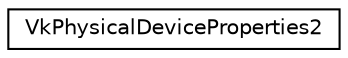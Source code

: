 digraph "Graphical Class Hierarchy"
{
 // LATEX_PDF_SIZE
  edge [fontname="Helvetica",fontsize="10",labelfontname="Helvetica",labelfontsize="10"];
  node [fontname="Helvetica",fontsize="10",shape=record];
  rankdir="LR";
  Node0 [label="VkPhysicalDeviceProperties2",height=0.2,width=0.4,color="black", fillcolor="white", style="filled",URL="$structVkPhysicalDeviceProperties2.html",tooltip=" "];
}
